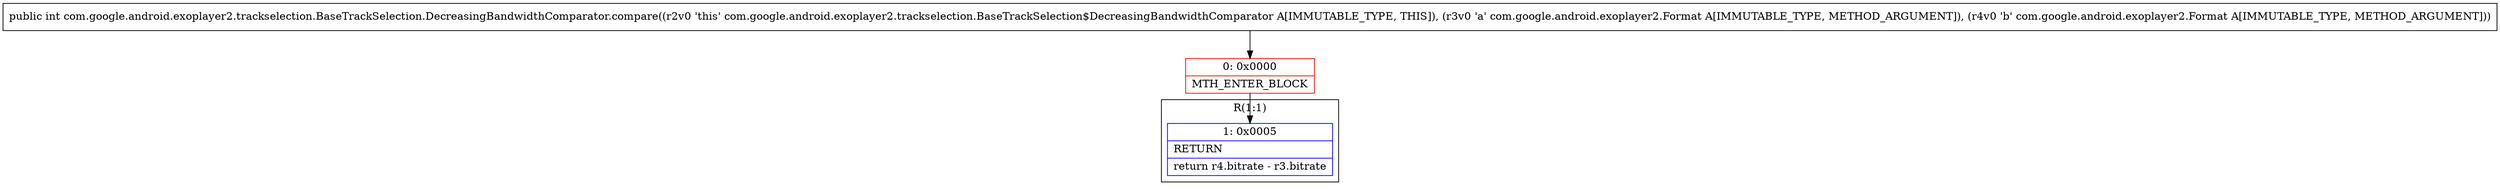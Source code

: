digraph "CFG forcom.google.android.exoplayer2.trackselection.BaseTrackSelection.DecreasingBandwidthComparator.compare(Lcom\/google\/android\/exoplayer2\/Format;Lcom\/google\/android\/exoplayer2\/Format;)I" {
subgraph cluster_Region_303305859 {
label = "R(1:1)";
node [shape=record,color=blue];
Node_1 [shape=record,label="{1\:\ 0x0005|RETURN\l|return r4.bitrate \- r3.bitrate\l}"];
}
Node_0 [shape=record,color=red,label="{0\:\ 0x0000|MTH_ENTER_BLOCK\l}"];
MethodNode[shape=record,label="{public int com.google.android.exoplayer2.trackselection.BaseTrackSelection.DecreasingBandwidthComparator.compare((r2v0 'this' com.google.android.exoplayer2.trackselection.BaseTrackSelection$DecreasingBandwidthComparator A[IMMUTABLE_TYPE, THIS]), (r3v0 'a' com.google.android.exoplayer2.Format A[IMMUTABLE_TYPE, METHOD_ARGUMENT]), (r4v0 'b' com.google.android.exoplayer2.Format A[IMMUTABLE_TYPE, METHOD_ARGUMENT])) }"];
MethodNode -> Node_0;
Node_0 -> Node_1;
}

